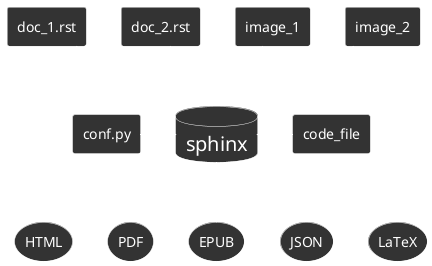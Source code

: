 @startuml

    skinparam backgroundColor transparent
    skinparam arrowColor #ffffff
    skinparam rectangleBackgroundColor #333
    skinparam rectangleBorderColor #fff
    skinparam rectangleAttributeFontColor #fff
    skinparam rectangleFontColor #fff
    skinparam databaseBackgroundColor #333
    skinparam databaseBorderColor #fff
    skinparam databaseAttributeFontColor #fff
    skinparam databaseFontColor #fff
    skinparam databaseFontSize 20
    skinparam storageBackgroundColor #333
    skinparam storageBorderColor #fff
    skinparam storageAttributeFontColor #fff
    skinparam storageFontColor #fff
    skinparam shadowing false


    database sphinx as s

    rectangle doc_1.rst as doc_1
    rectangle doc_2.rst as doc_2
    rectangle code_file as cf
    rectangle image_1 as i1
    rectangle image_2 as i2
    rectangle conf.py as conf

    storage "HTML" as html
    storage "PDF" as pdf
    storage "EPUB" as epub
    storage "JSON" as json
    storage "LaTeX" as latex

    doc_1 --> s
    doc_2 --> s
    i1 --> s
    i2 --> s
    cf -left-> s
    conf -right-> s

    s --> html
    s --> pdf
    s --> epub
    s --> json
    s --> latex
@enduml